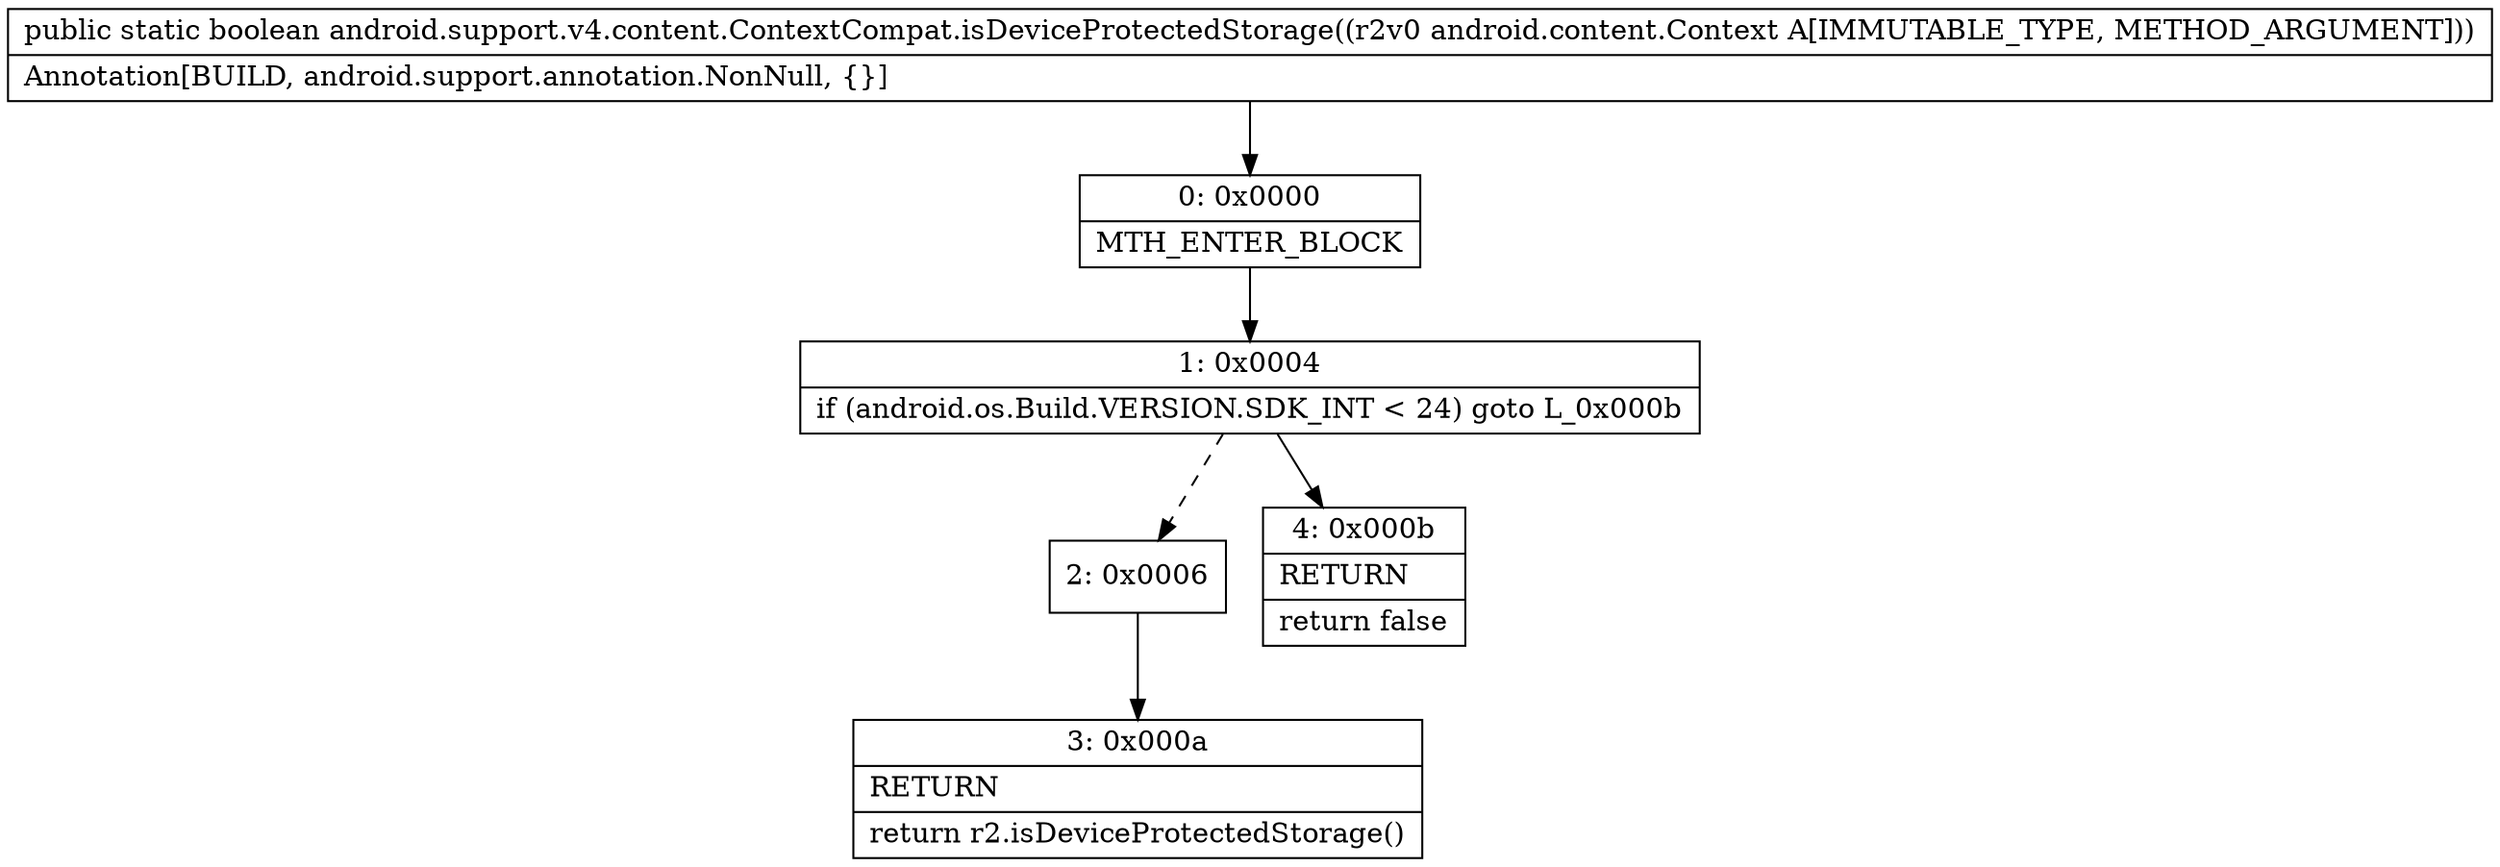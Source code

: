 digraph "CFG forandroid.support.v4.content.ContextCompat.isDeviceProtectedStorage(Landroid\/content\/Context;)Z" {
Node_0 [shape=record,label="{0\:\ 0x0000|MTH_ENTER_BLOCK\l}"];
Node_1 [shape=record,label="{1\:\ 0x0004|if (android.os.Build.VERSION.SDK_INT \< 24) goto L_0x000b\l}"];
Node_2 [shape=record,label="{2\:\ 0x0006}"];
Node_3 [shape=record,label="{3\:\ 0x000a|RETURN\l|return r2.isDeviceProtectedStorage()\l}"];
Node_4 [shape=record,label="{4\:\ 0x000b|RETURN\l|return false\l}"];
MethodNode[shape=record,label="{public static boolean android.support.v4.content.ContextCompat.isDeviceProtectedStorage((r2v0 android.content.Context A[IMMUTABLE_TYPE, METHOD_ARGUMENT]))  | Annotation[BUILD, android.support.annotation.NonNull, \{\}]\l}"];
MethodNode -> Node_0;
Node_0 -> Node_1;
Node_1 -> Node_2[style=dashed];
Node_1 -> Node_4;
Node_2 -> Node_3;
}

